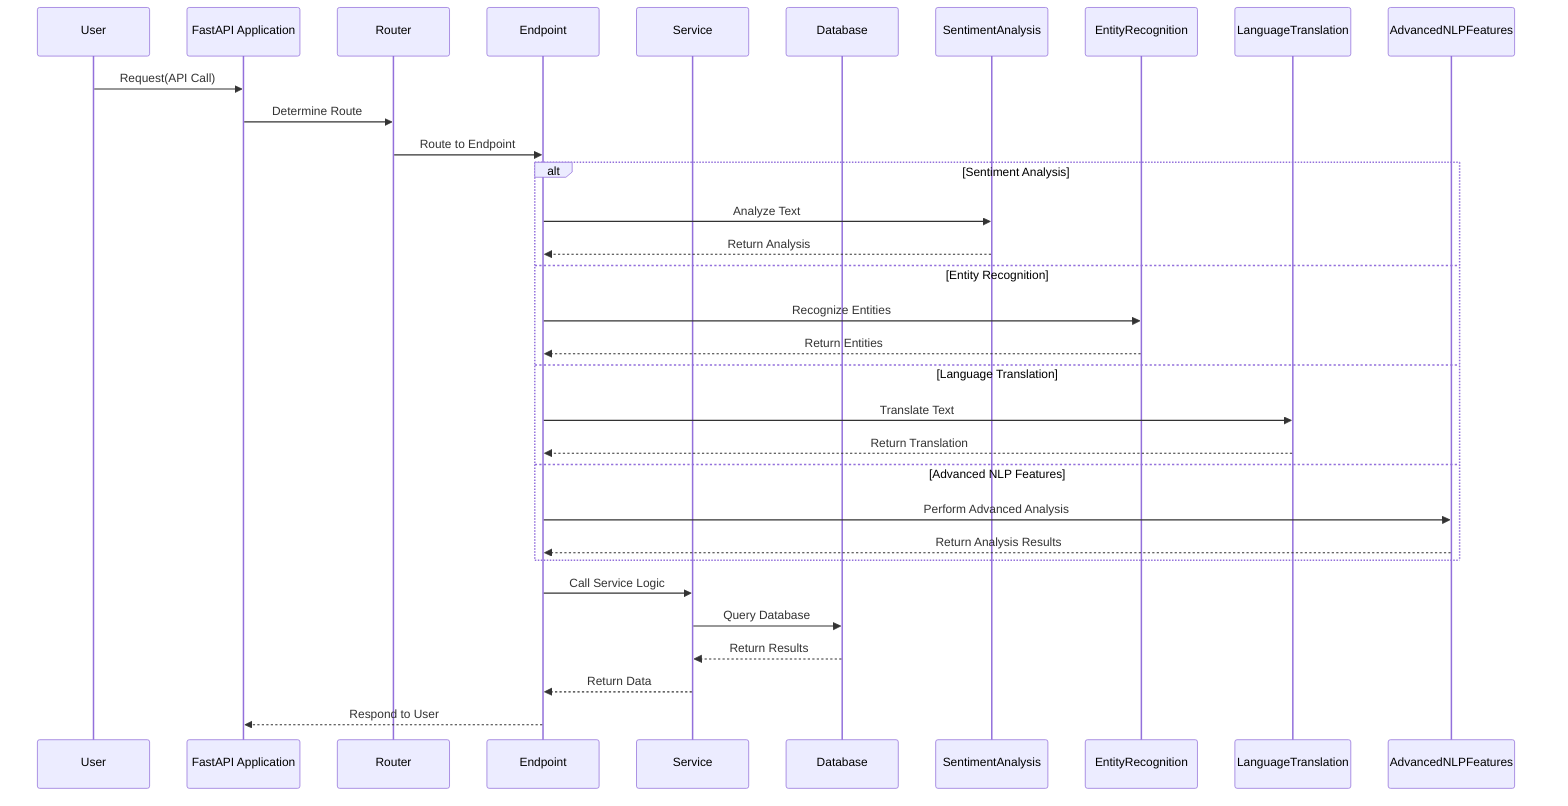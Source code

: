 sequenceDiagram
    participant User as User
    participant FastAPIApp as FastAPI Application
    participant Router as Router
    participant Endpoint as Endpoint
    participant Service as Service
    participant Database as Database
    participant SA as SentimentAnalysis
    participant ER as EntityRecognition
    participant LT as LanguageTranslation
    participant ANF as AdvancedNLPFeatures
    User->>FastAPIApp: Request(API Call)
    FastAPIApp->>Router: Determine Route
    Router->>Endpoint: Route to Endpoint
    alt Sentiment Analysis
        Endpoint->>SA: Analyze Text
        SA-->>Endpoint: Return Analysis
    else Entity Recognition
        Endpoint->>ER: Recognize Entities
        ER-->>Endpoint: Return Entities
    else Language Translation
        Endpoint->>LT: Translate Text
        LT-->>Endpoint: Return Translation
    else Advanced NLP Features
        Endpoint->>ANF: Perform Advanced Analysis
        ANF-->>Endpoint: Return Analysis Results
    end
    Endpoint->>Service: Call Service Logic
    Service->>Database: Query Database
    Database-->>Service: Return Results
    Service-->>Endpoint: Return Data
    Endpoint-->>FastAPIApp: Respond to User